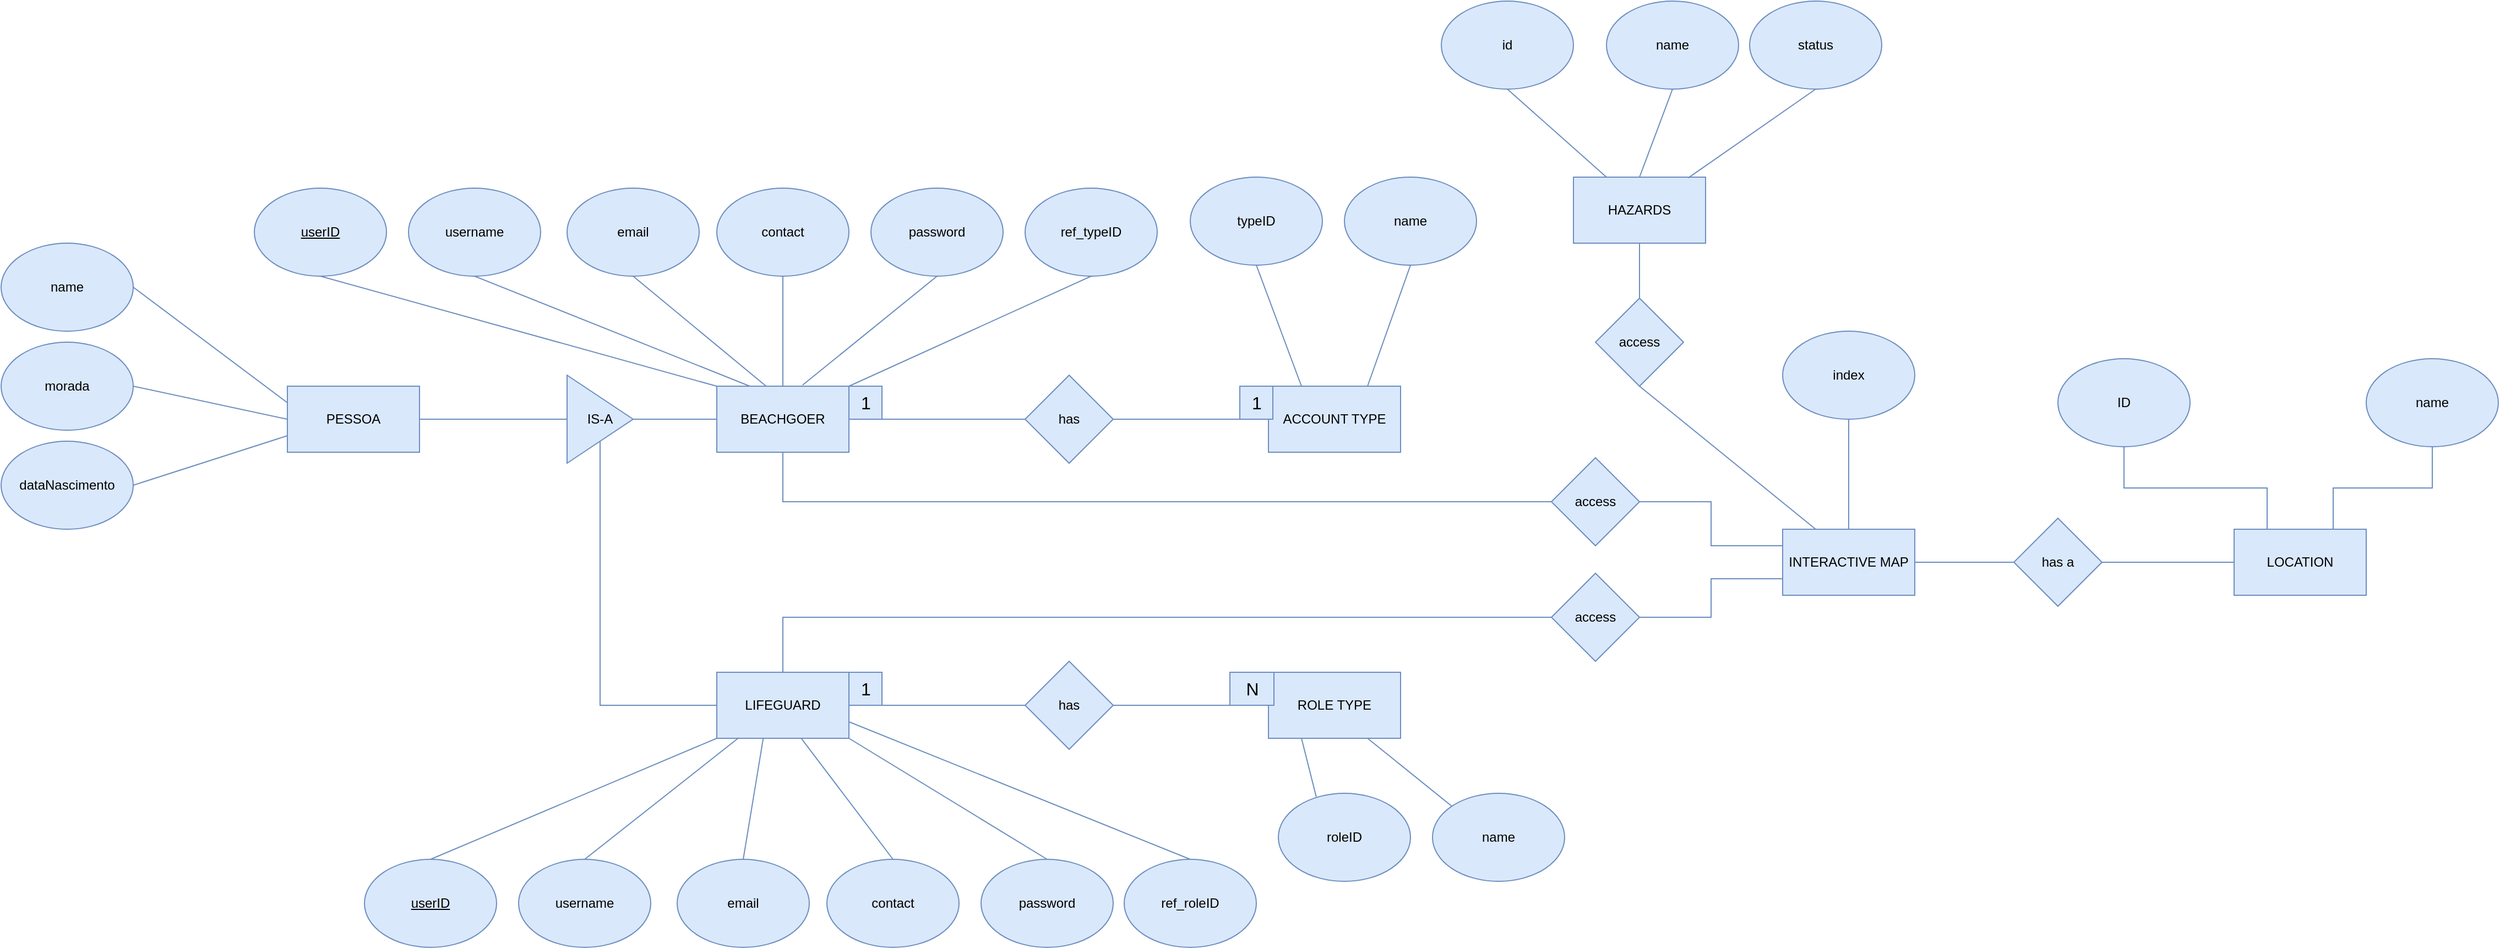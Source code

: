 <mxfile version="25.0.3">
  <diagram name="Página-1" id="4oQC25rM-l1QRuHKkP84">
    <mxGraphModel dx="5024" dy="2203" grid="1" gridSize="10" guides="1" tooltips="1" connect="1" arrows="1" fold="1" page="1" pageScale="1" pageWidth="827" pageHeight="1169" math="0" shadow="0">
      <root>
        <mxCell id="0" />
        <mxCell id="1" parent="0" />
        <mxCell id="TtnDu9fIb5i5GHP8JrFv-12" style="rounded=0;orthogonalLoop=1;jettySize=auto;html=1;exitX=0.5;exitY=1;exitDx=0;exitDy=0;entryX=0;entryY=0;entryDx=0;entryDy=0;endArrow=none;endFill=0;fillColor=#dae8fc;strokeColor=#6c8ebf;" edge="1" parent="1" source="TtnDu9fIb5i5GHP8JrFv-3" target="TtnDu9fIb5i5GHP8JrFv-4">
          <mxGeometry relative="1" as="geometry" />
        </mxCell>
        <mxCell id="TtnDu9fIb5i5GHP8JrFv-3" value="&lt;u&gt;userID&lt;/u&gt;" style="ellipse;whiteSpace=wrap;html=1;fillColor=#dae8fc;strokeColor=#6c8ebf;" vertex="1" parent="1">
          <mxGeometry x="-570" y="180" width="120" height="80" as="geometry" />
        </mxCell>
        <mxCell id="TtnDu9fIb5i5GHP8JrFv-46" style="edgeStyle=orthogonalEdgeStyle;rounded=0;orthogonalLoop=1;jettySize=auto;html=1;exitX=1;exitY=0.5;exitDx=0;exitDy=0;entryX=0;entryY=0.5;entryDx=0;entryDy=0;endArrow=none;endFill=0;fillColor=#dae8fc;strokeColor=#6c8ebf;" edge="1" parent="1" source="TtnDu9fIb5i5GHP8JrFv-4" target="TtnDu9fIb5i5GHP8JrFv-45">
          <mxGeometry relative="1" as="geometry" />
        </mxCell>
        <mxCell id="TtnDu9fIb5i5GHP8JrFv-90" style="edgeStyle=orthogonalEdgeStyle;rounded=0;orthogonalLoop=1;jettySize=auto;html=1;exitX=0.5;exitY=1;exitDx=0;exitDy=0;entryX=0;entryY=0.5;entryDx=0;entryDy=0;endArrow=none;endFill=0;fillColor=#dae8fc;strokeColor=#6c8ebf;" edge="1" parent="1" source="TtnDu9fIb5i5GHP8JrFv-4" target="TtnDu9fIb5i5GHP8JrFv-87">
          <mxGeometry relative="1" as="geometry" />
        </mxCell>
        <mxCell id="TtnDu9fIb5i5GHP8JrFv-4" value="BEACHGOER" style="rounded=0;whiteSpace=wrap;html=1;fillColor=#dae8fc;strokeColor=#6c8ebf;" vertex="1" parent="1">
          <mxGeometry x="-150" y="360" width="120" height="60" as="geometry" />
        </mxCell>
        <mxCell id="TtnDu9fIb5i5GHP8JrFv-14" style="rounded=0;orthogonalLoop=1;jettySize=auto;html=1;exitX=0.5;exitY=1;exitDx=0;exitDy=0;entryX=0.25;entryY=0;entryDx=0;entryDy=0;endArrow=none;endFill=0;fillColor=#dae8fc;strokeColor=#6c8ebf;" edge="1" parent="1" source="TtnDu9fIb5i5GHP8JrFv-6" target="TtnDu9fIb5i5GHP8JrFv-4">
          <mxGeometry relative="1" as="geometry" />
        </mxCell>
        <mxCell id="TtnDu9fIb5i5GHP8JrFv-6" value="username" style="ellipse;whiteSpace=wrap;html=1;fillColor=#dae8fc;strokeColor=#6c8ebf;" vertex="1" parent="1">
          <mxGeometry x="-430" y="180" width="120" height="80" as="geometry" />
        </mxCell>
        <mxCell id="TtnDu9fIb5i5GHP8JrFv-7" value="email" style="ellipse;whiteSpace=wrap;html=1;fillColor=#dae8fc;strokeColor=#6c8ebf;" vertex="1" parent="1">
          <mxGeometry x="-286" y="180" width="120" height="80" as="geometry" />
        </mxCell>
        <mxCell id="TtnDu9fIb5i5GHP8JrFv-16" style="rounded=0;orthogonalLoop=1;jettySize=auto;html=1;exitX=0.5;exitY=1;exitDx=0;exitDy=0;entryX=0.5;entryY=0;entryDx=0;entryDy=0;endArrow=none;endFill=0;fillColor=#dae8fc;strokeColor=#6c8ebf;" edge="1" parent="1" source="TtnDu9fIb5i5GHP8JrFv-8" target="TtnDu9fIb5i5GHP8JrFv-4">
          <mxGeometry relative="1" as="geometry" />
        </mxCell>
        <mxCell id="TtnDu9fIb5i5GHP8JrFv-8" value="contact" style="ellipse;whiteSpace=wrap;html=1;fillColor=#dae8fc;strokeColor=#6c8ebf;" vertex="1" parent="1">
          <mxGeometry x="-150" y="180" width="120" height="80" as="geometry" />
        </mxCell>
        <mxCell id="TtnDu9fIb5i5GHP8JrFv-9" value="password" style="ellipse;whiteSpace=wrap;html=1;fillColor=#dae8fc;strokeColor=#6c8ebf;" vertex="1" parent="1">
          <mxGeometry x="-10" y="180" width="120" height="80" as="geometry" />
        </mxCell>
        <mxCell id="TtnDu9fIb5i5GHP8JrFv-10" value="typeID" style="ellipse;whiteSpace=wrap;html=1;fillColor=#dae8fc;strokeColor=#6c8ebf;" vertex="1" parent="1">
          <mxGeometry x="280" y="170" width="120" height="80" as="geometry" />
        </mxCell>
        <mxCell id="TtnDu9fIb5i5GHP8JrFv-15" style="rounded=0;orthogonalLoop=1;jettySize=auto;html=1;exitX=0.5;exitY=1;exitDx=0;exitDy=0;entryX=0.376;entryY=0.005;entryDx=0;entryDy=0;entryPerimeter=0;endArrow=none;endFill=0;fillColor=#dae8fc;strokeColor=#6c8ebf;" edge="1" parent="1" source="TtnDu9fIb5i5GHP8JrFv-7" target="TtnDu9fIb5i5GHP8JrFv-4">
          <mxGeometry relative="1" as="geometry" />
        </mxCell>
        <mxCell id="TtnDu9fIb5i5GHP8JrFv-17" style="rounded=0;orthogonalLoop=1;jettySize=auto;html=1;exitX=0.5;exitY=1;exitDx=0;exitDy=0;entryX=0.649;entryY=-0.016;entryDx=0;entryDy=0;entryPerimeter=0;endArrow=none;endFill=0;fillColor=#dae8fc;strokeColor=#6c8ebf;" edge="1" parent="1" source="TtnDu9fIb5i5GHP8JrFv-9" target="TtnDu9fIb5i5GHP8JrFv-4">
          <mxGeometry relative="1" as="geometry" />
        </mxCell>
        <mxCell id="TtnDu9fIb5i5GHP8JrFv-35" style="edgeStyle=orthogonalEdgeStyle;rounded=0;orthogonalLoop=1;jettySize=auto;html=1;exitX=1;exitY=0.5;exitDx=0;exitDy=0;entryX=0;entryY=0.5;entryDx=0;entryDy=0;endArrow=none;endFill=0;fillColor=#dae8fc;strokeColor=#6c8ebf;" edge="1" parent="1" source="TtnDu9fIb5i5GHP8JrFv-28" target="TtnDu9fIb5i5GHP8JrFv-36">
          <mxGeometry relative="1" as="geometry">
            <mxPoint x="-225.0" y="400" as="targetPoint" />
          </mxGeometry>
        </mxCell>
        <mxCell id="TtnDu9fIb5i5GHP8JrFv-28" value="PESSOA" style="rounded=0;whiteSpace=wrap;html=1;fillColor=#dae8fc;strokeColor=#6c8ebf;" vertex="1" parent="1">
          <mxGeometry x="-540" y="360" width="120" height="60" as="geometry" />
        </mxCell>
        <mxCell id="TtnDu9fIb5i5GHP8JrFv-32" style="rounded=0;orthogonalLoop=1;jettySize=auto;html=1;exitX=1;exitY=0.5;exitDx=0;exitDy=0;entryX=0;entryY=0.25;entryDx=0;entryDy=0;endArrow=none;endFill=0;fillColor=#dae8fc;strokeColor=#6c8ebf;" edge="1" parent="1" source="TtnDu9fIb5i5GHP8JrFv-29" target="TtnDu9fIb5i5GHP8JrFv-28">
          <mxGeometry relative="1" as="geometry" />
        </mxCell>
        <mxCell id="TtnDu9fIb5i5GHP8JrFv-29" value="name" style="ellipse;whiteSpace=wrap;html=1;fillColor=#dae8fc;strokeColor=#6c8ebf;" vertex="1" parent="1">
          <mxGeometry x="-800" y="230" width="120" height="80" as="geometry" />
        </mxCell>
        <mxCell id="TtnDu9fIb5i5GHP8JrFv-33" style="rounded=0;orthogonalLoop=1;jettySize=auto;html=1;exitX=1;exitY=0.5;exitDx=0;exitDy=0;entryX=0;entryY=0.5;entryDx=0;entryDy=0;endArrow=none;endFill=0;fillColor=#dae8fc;strokeColor=#6c8ebf;" edge="1" parent="1" source="TtnDu9fIb5i5GHP8JrFv-30" target="TtnDu9fIb5i5GHP8JrFv-28">
          <mxGeometry relative="1" as="geometry" />
        </mxCell>
        <mxCell id="TtnDu9fIb5i5GHP8JrFv-30" value="morada" style="ellipse;whiteSpace=wrap;html=1;fillColor=#dae8fc;strokeColor=#6c8ebf;" vertex="1" parent="1">
          <mxGeometry x="-800" y="320" width="120" height="80" as="geometry" />
        </mxCell>
        <mxCell id="TtnDu9fIb5i5GHP8JrFv-34" style="rounded=0;orthogonalLoop=1;jettySize=auto;html=1;exitX=1;exitY=0.5;exitDx=0;exitDy=0;entryX=0;entryY=0.75;entryDx=0;entryDy=0;endArrow=none;endFill=0;fillColor=#dae8fc;strokeColor=#6c8ebf;" edge="1" parent="1" source="TtnDu9fIb5i5GHP8JrFv-31" target="TtnDu9fIb5i5GHP8JrFv-28">
          <mxGeometry relative="1" as="geometry" />
        </mxCell>
        <mxCell id="TtnDu9fIb5i5GHP8JrFv-31" value="dataNascimento" style="ellipse;whiteSpace=wrap;html=1;fillColor=#dae8fc;strokeColor=#6c8ebf;" vertex="1" parent="1">
          <mxGeometry x="-800" y="410" width="120" height="80" as="geometry" />
        </mxCell>
        <mxCell id="TtnDu9fIb5i5GHP8JrFv-38" style="edgeStyle=orthogonalEdgeStyle;rounded=0;orthogonalLoop=1;jettySize=auto;html=1;exitX=1;exitY=0.5;exitDx=0;exitDy=0;entryX=0;entryY=0.5;entryDx=0;entryDy=0;endArrow=none;endFill=0;fillColor=#dae8fc;strokeColor=#6c8ebf;" edge="1" parent="1" source="TtnDu9fIb5i5GHP8JrFv-36" target="TtnDu9fIb5i5GHP8JrFv-4">
          <mxGeometry relative="1" as="geometry" />
        </mxCell>
        <mxCell id="TtnDu9fIb5i5GHP8JrFv-55" style="edgeStyle=orthogonalEdgeStyle;rounded=0;orthogonalLoop=1;jettySize=auto;html=1;exitX=0.5;exitY=1;exitDx=0;exitDy=0;entryX=0;entryY=0.5;entryDx=0;entryDy=0;endArrow=none;endFill=0;fillColor=#dae8fc;strokeColor=#6c8ebf;" edge="1" parent="1" source="TtnDu9fIb5i5GHP8JrFv-36" target="TtnDu9fIb5i5GHP8JrFv-54">
          <mxGeometry relative="1" as="geometry">
            <Array as="points">
              <mxPoint x="-256" y="650" />
            </Array>
          </mxGeometry>
        </mxCell>
        <mxCell id="TtnDu9fIb5i5GHP8JrFv-36" value="IS-A" style="triangle;whiteSpace=wrap;html=1;fillColor=#dae8fc;strokeColor=#6c8ebf;" vertex="1" parent="1">
          <mxGeometry x="-286" y="350" width="60" height="80" as="geometry" />
        </mxCell>
        <mxCell id="TtnDu9fIb5i5GHP8JrFv-47" style="edgeStyle=orthogonalEdgeStyle;rounded=0;orthogonalLoop=1;jettySize=auto;html=1;exitX=0;exitY=0.5;exitDx=0;exitDy=0;entryX=1;entryY=0.5;entryDx=0;entryDy=0;endArrow=none;endFill=0;fillColor=#dae8fc;strokeColor=#6c8ebf;" edge="1" parent="1" source="TtnDu9fIb5i5GHP8JrFv-39" target="TtnDu9fIb5i5GHP8JrFv-45">
          <mxGeometry relative="1" as="geometry" />
        </mxCell>
        <mxCell id="TtnDu9fIb5i5GHP8JrFv-39" value="ACCOUNT TYPE" style="rounded=0;whiteSpace=wrap;html=1;fillColor=#dae8fc;strokeColor=#6c8ebf;" vertex="1" parent="1">
          <mxGeometry x="351" y="360" width="120" height="60" as="geometry" />
        </mxCell>
        <mxCell id="TtnDu9fIb5i5GHP8JrFv-41" value="name" style="ellipse;whiteSpace=wrap;html=1;fillColor=#dae8fc;strokeColor=#6c8ebf;" vertex="1" parent="1">
          <mxGeometry x="420" y="170" width="120" height="80" as="geometry" />
        </mxCell>
        <mxCell id="TtnDu9fIb5i5GHP8JrFv-42" style="rounded=0;orthogonalLoop=1;jettySize=auto;html=1;exitX=0.5;exitY=1;exitDx=0;exitDy=0;entryX=0.75;entryY=0;entryDx=0;entryDy=0;endArrow=none;endFill=0;fillColor=#dae8fc;strokeColor=#6c8ebf;" edge="1" parent="1" source="TtnDu9fIb5i5GHP8JrFv-41" target="TtnDu9fIb5i5GHP8JrFv-39">
          <mxGeometry relative="1" as="geometry">
            <mxPoint x="543" y="251" as="sourcePoint" />
            <mxPoint x="361" y="350" as="targetPoint" />
          </mxGeometry>
        </mxCell>
        <mxCell id="TtnDu9fIb5i5GHP8JrFv-44" style="rounded=0;orthogonalLoop=1;jettySize=auto;html=1;exitX=0.5;exitY=1;exitDx=0;exitDy=0;entryX=0.25;entryY=0;entryDx=0;entryDy=0;endArrow=none;endFill=0;fillColor=#dae8fc;strokeColor=#6c8ebf;" edge="1" parent="1" source="TtnDu9fIb5i5GHP8JrFv-10" target="TtnDu9fIb5i5GHP8JrFv-39">
          <mxGeometry relative="1" as="geometry">
            <mxPoint x="561" y="270" as="sourcePoint" />
            <mxPoint x="461" y="380" as="targetPoint" />
          </mxGeometry>
        </mxCell>
        <mxCell id="TtnDu9fIb5i5GHP8JrFv-45" value="has" style="rhombus;whiteSpace=wrap;html=1;fillColor=#dae8fc;strokeColor=#6c8ebf;" vertex="1" parent="1">
          <mxGeometry x="130" y="350" width="80" height="80" as="geometry" />
        </mxCell>
        <mxCell id="TtnDu9fIb5i5GHP8JrFv-78" style="edgeStyle=orthogonalEdgeStyle;rounded=0;orthogonalLoop=1;jettySize=auto;html=1;exitX=1;exitY=0.5;exitDx=0;exitDy=0;entryX=0;entryY=0.5;entryDx=0;entryDy=0;endArrow=none;endFill=0;fillColor=#dae8fc;strokeColor=#6c8ebf;" edge="1" parent="1" source="TtnDu9fIb5i5GHP8JrFv-54" target="TtnDu9fIb5i5GHP8JrFv-77">
          <mxGeometry relative="1" as="geometry" />
        </mxCell>
        <mxCell id="TtnDu9fIb5i5GHP8JrFv-92" style="edgeStyle=orthogonalEdgeStyle;rounded=0;orthogonalLoop=1;jettySize=auto;html=1;exitX=0.5;exitY=0;exitDx=0;exitDy=0;entryX=0;entryY=0.5;entryDx=0;entryDy=0;endArrow=none;endFill=0;fillColor=#dae8fc;strokeColor=#6c8ebf;" edge="1" parent="1" source="TtnDu9fIb5i5GHP8JrFv-54" target="TtnDu9fIb5i5GHP8JrFv-91">
          <mxGeometry relative="1" as="geometry" />
        </mxCell>
        <mxCell id="TtnDu9fIb5i5GHP8JrFv-54" value="LIFEGUARD" style="rounded=0;whiteSpace=wrap;html=1;fillColor=#dae8fc;strokeColor=#6c8ebf;" vertex="1" parent="1">
          <mxGeometry x="-150" y="620" width="120" height="60" as="geometry" />
        </mxCell>
        <mxCell id="TtnDu9fIb5i5GHP8JrFv-56" value="&lt;u&gt;userID&lt;/u&gt;" style="ellipse;whiteSpace=wrap;html=1;fillColor=#dae8fc;strokeColor=#6c8ebf;" vertex="1" parent="1">
          <mxGeometry x="-470" y="790" width="120" height="80" as="geometry" />
        </mxCell>
        <mxCell id="TtnDu9fIb5i5GHP8JrFv-57" value="username" style="ellipse;whiteSpace=wrap;html=1;fillColor=#dae8fc;strokeColor=#6c8ebf;" vertex="1" parent="1">
          <mxGeometry x="-330" y="790" width="120" height="80" as="geometry" />
        </mxCell>
        <mxCell id="TtnDu9fIb5i5GHP8JrFv-58" value="email" style="ellipse;whiteSpace=wrap;html=1;fillColor=#dae8fc;strokeColor=#6c8ebf;" vertex="1" parent="1">
          <mxGeometry x="-186" y="790" width="120" height="80" as="geometry" />
        </mxCell>
        <mxCell id="TtnDu9fIb5i5GHP8JrFv-59" value="contact" style="ellipse;whiteSpace=wrap;html=1;fillColor=#dae8fc;strokeColor=#6c8ebf;" vertex="1" parent="1">
          <mxGeometry x="-50" y="790" width="120" height="80" as="geometry" />
        </mxCell>
        <mxCell id="TtnDu9fIb5i5GHP8JrFv-60" value="password" style="ellipse;whiteSpace=wrap;html=1;fillColor=#dae8fc;strokeColor=#6c8ebf;" vertex="1" parent="1">
          <mxGeometry x="90" y="790" width="120" height="80" as="geometry" />
        </mxCell>
        <mxCell id="TtnDu9fIb5i5GHP8JrFv-62" style="rounded=0;orthogonalLoop=1;jettySize=auto;html=1;entryX=0;entryY=1;entryDx=0;entryDy=0;endArrow=none;endFill=0;exitX=0.5;exitY=0;exitDx=0;exitDy=0;fillColor=#dae8fc;strokeColor=#6c8ebf;" edge="1" parent="1" source="TtnDu9fIb5i5GHP8JrFv-56" target="TtnDu9fIb5i5GHP8JrFv-54">
          <mxGeometry relative="1" as="geometry">
            <mxPoint x="-420" y="760" as="sourcePoint" />
            <mxPoint x="-140" y="510" as="targetPoint" />
          </mxGeometry>
        </mxCell>
        <mxCell id="TtnDu9fIb5i5GHP8JrFv-63" style="rounded=0;orthogonalLoop=1;jettySize=auto;html=1;exitX=0.5;exitY=0;exitDx=0;exitDy=0;entryX=0.166;entryY=0.992;entryDx=0;entryDy=0;endArrow=none;endFill=0;entryPerimeter=0;fillColor=#dae8fc;strokeColor=#6c8ebf;" edge="1" parent="1" source="TtnDu9fIb5i5GHP8JrFv-57" target="TtnDu9fIb5i5GHP8JrFv-54">
          <mxGeometry relative="1" as="geometry">
            <mxPoint x="-440" y="410" as="sourcePoint" />
            <mxPoint x="-140" y="510" as="targetPoint" />
          </mxGeometry>
        </mxCell>
        <mxCell id="TtnDu9fIb5i5GHP8JrFv-64" style="rounded=0;orthogonalLoop=1;jettySize=auto;html=1;exitX=0.5;exitY=0;exitDx=0;exitDy=0;entryX=0.352;entryY=0.992;entryDx=0;entryDy=0;endArrow=none;endFill=0;entryPerimeter=0;fillColor=#dae8fc;strokeColor=#6c8ebf;" edge="1" parent="1" source="TtnDu9fIb5i5GHP8JrFv-58" target="TtnDu9fIb5i5GHP8JrFv-54">
          <mxGeometry relative="1" as="geometry">
            <mxPoint x="-430" y="420" as="sourcePoint" />
            <mxPoint x="-130" y="520" as="targetPoint" />
          </mxGeometry>
        </mxCell>
        <mxCell id="TtnDu9fIb5i5GHP8JrFv-65" style="rounded=0;orthogonalLoop=1;jettySize=auto;html=1;exitX=0.5;exitY=0;exitDx=0;exitDy=0;entryX=0.637;entryY=0.995;entryDx=0;entryDy=0;endArrow=none;endFill=0;entryPerimeter=0;fillColor=#dae8fc;strokeColor=#6c8ebf;" edge="1" parent="1" source="TtnDu9fIb5i5GHP8JrFv-59" target="TtnDu9fIb5i5GHP8JrFv-54">
          <mxGeometry relative="1" as="geometry">
            <mxPoint x="-116" y="800" as="sourcePoint" />
            <mxPoint x="-98" y="690" as="targetPoint" />
          </mxGeometry>
        </mxCell>
        <mxCell id="TtnDu9fIb5i5GHP8JrFv-66" style="rounded=0;orthogonalLoop=1;jettySize=auto;html=1;exitX=0.5;exitY=0;exitDx=0;exitDy=0;entryX=1;entryY=1;entryDx=0;entryDy=0;endArrow=none;endFill=0;fillColor=#dae8fc;strokeColor=#6c8ebf;" edge="1" parent="1" source="TtnDu9fIb5i5GHP8JrFv-60" target="TtnDu9fIb5i5GHP8JrFv-54">
          <mxGeometry relative="1" as="geometry">
            <mxPoint x="-106" y="810" as="sourcePoint" />
            <mxPoint x="-88" y="700" as="targetPoint" />
          </mxGeometry>
        </mxCell>
        <mxCell id="TtnDu9fIb5i5GHP8JrFv-68" value="ref_typeID" style="ellipse;whiteSpace=wrap;html=1;fillColor=#dae8fc;strokeColor=#6c8ebf;" vertex="1" parent="1">
          <mxGeometry x="130" y="180" width="120" height="80" as="geometry" />
        </mxCell>
        <mxCell id="TtnDu9fIb5i5GHP8JrFv-69" style="rounded=0;orthogonalLoop=1;jettySize=auto;html=1;exitX=0.5;exitY=1;exitDx=0;exitDy=0;entryX=1;entryY=0;entryDx=0;entryDy=0;endArrow=none;endFill=0;fillColor=#dae8fc;strokeColor=#6c8ebf;" edge="1" parent="1" source="TtnDu9fIb5i5GHP8JrFv-68" target="TtnDu9fIb5i5GHP8JrFv-4">
          <mxGeometry relative="1" as="geometry">
            <mxPoint x="60" y="270" as="sourcePoint" />
            <mxPoint x="-62" y="369" as="targetPoint" />
          </mxGeometry>
        </mxCell>
        <mxCell id="TtnDu9fIb5i5GHP8JrFv-70" value="ref_roleID" style="ellipse;whiteSpace=wrap;html=1;fillColor=#dae8fc;strokeColor=#6c8ebf;" vertex="1" parent="1">
          <mxGeometry x="220" y="790" width="120" height="80" as="geometry" />
        </mxCell>
        <mxCell id="TtnDu9fIb5i5GHP8JrFv-72" style="rounded=0;orthogonalLoop=1;jettySize=auto;html=1;exitX=0.5;exitY=0;exitDx=0;exitDy=0;entryX=1;entryY=0.75;entryDx=0;entryDy=0;endArrow=none;endFill=0;fillColor=#dae8fc;strokeColor=#6c8ebf;" edge="1" parent="1" source="TtnDu9fIb5i5GHP8JrFv-70" target="TtnDu9fIb5i5GHP8JrFv-54">
          <mxGeometry relative="1" as="geometry">
            <mxPoint x="160" y="800" as="sourcePoint" />
            <mxPoint x="-20" y="690" as="targetPoint" />
          </mxGeometry>
        </mxCell>
        <mxCell id="TtnDu9fIb5i5GHP8JrFv-75" value="&lt;font style=&quot;font-size: 16px;&quot;&gt;1&lt;/font&gt;" style="text;html=1;align=center;verticalAlign=middle;resizable=0;points=[];autosize=1;strokeColor=#6c8ebf;fillColor=#dae8fc;" vertex="1" parent="1">
          <mxGeometry x="-30" y="360" width="30" height="30" as="geometry" />
        </mxCell>
        <mxCell id="TtnDu9fIb5i5GHP8JrFv-76" value="&lt;span style=&quot;font-size: 16px;&quot;&gt;1&lt;/span&gt;" style="text;html=1;align=center;verticalAlign=middle;resizable=0;points=[];autosize=1;strokeColor=#6c8ebf;fillColor=#dae8fc;" vertex="1" parent="1">
          <mxGeometry x="325" y="360" width="30" height="30" as="geometry" />
        </mxCell>
        <mxCell id="TtnDu9fIb5i5GHP8JrFv-84" style="edgeStyle=orthogonalEdgeStyle;rounded=0;orthogonalLoop=1;jettySize=auto;html=1;exitX=1;exitY=0.5;exitDx=0;exitDy=0;entryX=0;entryY=0.5;entryDx=0;entryDy=0;endArrow=none;endFill=0;fillColor=#dae8fc;strokeColor=#6c8ebf;" edge="1" parent="1" source="TtnDu9fIb5i5GHP8JrFv-77" target="TtnDu9fIb5i5GHP8JrFv-79">
          <mxGeometry relative="1" as="geometry" />
        </mxCell>
        <mxCell id="TtnDu9fIb5i5GHP8JrFv-77" value="has" style="rhombus;whiteSpace=wrap;html=1;fillColor=#dae8fc;strokeColor=#6c8ebf;" vertex="1" parent="1">
          <mxGeometry x="130" y="610" width="80" height="80" as="geometry" />
        </mxCell>
        <mxCell id="TtnDu9fIb5i5GHP8JrFv-79" value="ROLE TYPE" style="rounded=0;whiteSpace=wrap;html=1;fillColor=#dae8fc;strokeColor=#6c8ebf;" vertex="1" parent="1">
          <mxGeometry x="351" y="620" width="120" height="60" as="geometry" />
        </mxCell>
        <mxCell id="TtnDu9fIb5i5GHP8JrFv-80" value="roleID" style="ellipse;whiteSpace=wrap;html=1;fillColor=#dae8fc;strokeColor=#6c8ebf;" vertex="1" parent="1">
          <mxGeometry x="360" y="730" width="120" height="80" as="geometry" />
        </mxCell>
        <mxCell id="TtnDu9fIb5i5GHP8JrFv-81" value="name" style="ellipse;whiteSpace=wrap;html=1;fillColor=#dae8fc;strokeColor=#6c8ebf;" vertex="1" parent="1">
          <mxGeometry x="500" y="730" width="120" height="80" as="geometry" />
        </mxCell>
        <mxCell id="TtnDu9fIb5i5GHP8JrFv-82" style="rounded=0;orthogonalLoop=1;jettySize=auto;html=1;exitX=0;exitY=0;exitDx=0;exitDy=0;entryX=0.75;entryY=1;entryDx=0;entryDy=0;endArrow=none;endFill=0;fillColor=#dae8fc;strokeColor=#6c8ebf;" edge="1" parent="1" source="TtnDu9fIb5i5GHP8JrFv-81" target="TtnDu9fIb5i5GHP8JrFv-79">
          <mxGeometry relative="1" as="geometry">
            <mxPoint x="623" y="811" as="sourcePoint" />
            <mxPoint x="521" y="920" as="targetPoint" />
          </mxGeometry>
        </mxCell>
        <mxCell id="TtnDu9fIb5i5GHP8JrFv-83" style="rounded=0;orthogonalLoop=1;jettySize=auto;html=1;exitX=0.287;exitY=0.041;exitDx=0;exitDy=0;entryX=0.25;entryY=1;entryDx=0;entryDy=0;endArrow=none;endFill=0;exitPerimeter=0;fillColor=#dae8fc;strokeColor=#6c8ebf;" edge="1" parent="1" source="TtnDu9fIb5i5GHP8JrFv-80" target="TtnDu9fIb5i5GHP8JrFv-79">
          <mxGeometry relative="1" as="geometry">
            <mxPoint x="641" y="830" as="sourcePoint" />
            <mxPoint x="461" y="920" as="targetPoint" />
          </mxGeometry>
        </mxCell>
        <mxCell id="TtnDu9fIb5i5GHP8JrFv-85" value="&lt;font style=&quot;font-size: 16px;&quot;&gt;1&lt;/font&gt;" style="text;html=1;align=center;verticalAlign=middle;resizable=0;points=[];autosize=1;strokeColor=#6c8ebf;fillColor=#dae8fc;" vertex="1" parent="1">
          <mxGeometry x="-30" y="620" width="30" height="30" as="geometry" />
        </mxCell>
        <mxCell id="TtnDu9fIb5i5GHP8JrFv-86" value="&lt;span style=&quot;font-size: 16px;&quot;&gt;N&lt;/span&gt;" style="text;html=1;align=center;verticalAlign=middle;resizable=0;points=[];autosize=1;strokeColor=#6c8ebf;fillColor=#dae8fc;" vertex="1" parent="1">
          <mxGeometry x="316" y="620" width="40" height="30" as="geometry" />
        </mxCell>
        <mxCell id="TtnDu9fIb5i5GHP8JrFv-95" style="edgeStyle=orthogonalEdgeStyle;rounded=0;orthogonalLoop=1;jettySize=auto;html=1;exitX=1;exitY=0.5;exitDx=0;exitDy=0;entryX=0;entryY=0.25;entryDx=0;entryDy=0;endArrow=none;endFill=0;fillColor=#dae8fc;strokeColor=#6c8ebf;" edge="1" parent="1" source="TtnDu9fIb5i5GHP8JrFv-87" target="TtnDu9fIb5i5GHP8JrFv-93">
          <mxGeometry relative="1" as="geometry" />
        </mxCell>
        <mxCell id="TtnDu9fIb5i5GHP8JrFv-87" value="access" style="rhombus;whiteSpace=wrap;html=1;fillColor=#dae8fc;strokeColor=#6c8ebf;" vertex="1" parent="1">
          <mxGeometry x="608" y="425" width="80" height="80" as="geometry" />
        </mxCell>
        <mxCell id="TtnDu9fIb5i5GHP8JrFv-94" style="edgeStyle=orthogonalEdgeStyle;rounded=0;orthogonalLoop=1;jettySize=auto;html=1;exitX=1;exitY=0.5;exitDx=0;exitDy=0;entryX=0;entryY=0.75;entryDx=0;entryDy=0;endArrow=none;endFill=0;fillColor=#dae8fc;strokeColor=#6c8ebf;" edge="1" parent="1" source="TtnDu9fIb5i5GHP8JrFv-91" target="TtnDu9fIb5i5GHP8JrFv-93">
          <mxGeometry relative="1" as="geometry" />
        </mxCell>
        <mxCell id="TtnDu9fIb5i5GHP8JrFv-91" value="access" style="rhombus;whiteSpace=wrap;html=1;fillColor=#dae8fc;strokeColor=#6c8ebf;" vertex="1" parent="1">
          <mxGeometry x="608" y="530" width="80" height="80" as="geometry" />
        </mxCell>
        <mxCell id="TtnDu9fIb5i5GHP8JrFv-107" style="edgeStyle=orthogonalEdgeStyle;rounded=0;orthogonalLoop=1;jettySize=auto;html=1;exitX=1;exitY=0.5;exitDx=0;exitDy=0;entryX=0;entryY=0.5;entryDx=0;entryDy=0;endArrow=none;endFill=0;fillColor=#dae8fc;strokeColor=#6c8ebf;" edge="1" parent="1" source="TtnDu9fIb5i5GHP8JrFv-93" target="TtnDu9fIb5i5GHP8JrFv-105">
          <mxGeometry relative="1" as="geometry" />
        </mxCell>
        <mxCell id="TtnDu9fIb5i5GHP8JrFv-93" value="INTERACTIVE MAP" style="rounded=0;whiteSpace=wrap;html=1;fillColor=#dae8fc;strokeColor=#6c8ebf;" vertex="1" parent="1">
          <mxGeometry x="818" y="490" width="120" height="60" as="geometry" />
        </mxCell>
        <mxCell id="TtnDu9fIb5i5GHP8JrFv-103" style="edgeStyle=orthogonalEdgeStyle;rounded=0;orthogonalLoop=1;jettySize=auto;html=1;exitX=0.5;exitY=1;exitDx=0;exitDy=0;entryX=0.25;entryY=0;entryDx=0;entryDy=0;endArrow=none;endFill=0;fillColor=#dae8fc;strokeColor=#6c8ebf;" edge="1" parent="1" source="TtnDu9fIb5i5GHP8JrFv-96" target="TtnDu9fIb5i5GHP8JrFv-101">
          <mxGeometry relative="1" as="geometry" />
        </mxCell>
        <mxCell id="TtnDu9fIb5i5GHP8JrFv-96" value="ID" style="ellipse;whiteSpace=wrap;html=1;fillColor=#dae8fc;strokeColor=#6c8ebf;" vertex="1" parent="1">
          <mxGeometry x="1068" y="335" width="120" height="80" as="geometry" />
        </mxCell>
        <mxCell id="TtnDu9fIb5i5GHP8JrFv-102" style="edgeStyle=orthogonalEdgeStyle;rounded=0;orthogonalLoop=1;jettySize=auto;html=1;exitX=0.5;exitY=1;exitDx=0;exitDy=0;entryX=0.5;entryY=0;entryDx=0;entryDy=0;endArrow=none;endFill=0;fillColor=#dae8fc;strokeColor=#6c8ebf;" edge="1" parent="1" source="TtnDu9fIb5i5GHP8JrFv-97" target="TtnDu9fIb5i5GHP8JrFv-93">
          <mxGeometry relative="1" as="geometry" />
        </mxCell>
        <mxCell id="TtnDu9fIb5i5GHP8JrFv-97" value="index" style="ellipse;whiteSpace=wrap;html=1;fillColor=#dae8fc;strokeColor=#6c8ebf;" vertex="1" parent="1">
          <mxGeometry x="818" y="310" width="120" height="80" as="geometry" />
        </mxCell>
        <mxCell id="TtnDu9fIb5i5GHP8JrFv-104" style="edgeStyle=orthogonalEdgeStyle;rounded=0;orthogonalLoop=1;jettySize=auto;html=1;exitX=0.5;exitY=1;exitDx=0;exitDy=0;entryX=0.75;entryY=0;entryDx=0;entryDy=0;endArrow=none;endFill=0;fillColor=#dae8fc;strokeColor=#6c8ebf;" edge="1" parent="1" source="TtnDu9fIb5i5GHP8JrFv-98" target="TtnDu9fIb5i5GHP8JrFv-101">
          <mxGeometry relative="1" as="geometry" />
        </mxCell>
        <mxCell id="TtnDu9fIb5i5GHP8JrFv-98" value="name" style="ellipse;whiteSpace=wrap;html=1;fillColor=#dae8fc;strokeColor=#6c8ebf;" vertex="1" parent="1">
          <mxGeometry x="1348" y="335" width="120" height="80" as="geometry" />
        </mxCell>
        <mxCell id="TtnDu9fIb5i5GHP8JrFv-115" style="rounded=0;orthogonalLoop=1;jettySize=auto;html=1;exitX=0.5;exitY=1;exitDx=0;exitDy=0;entryX=0.5;entryY=0;entryDx=0;entryDy=0;startArrow=none;startFill=0;endArrow=none;endFill=0;fillColor=#dae8fc;strokeColor=#6c8ebf;" edge="1" parent="1" source="TtnDu9fIb5i5GHP8JrFv-99" target="TtnDu9fIb5i5GHP8JrFv-109">
          <mxGeometry relative="1" as="geometry" />
        </mxCell>
        <mxCell id="TtnDu9fIb5i5GHP8JrFv-99" value="name" style="ellipse;whiteSpace=wrap;html=1;fillColor=#dae8fc;strokeColor=#6c8ebf;" vertex="1" parent="1">
          <mxGeometry x="658" y="10" width="120" height="80" as="geometry" />
        </mxCell>
        <mxCell id="TtnDu9fIb5i5GHP8JrFv-101" value="LOCATION" style="rounded=0;whiteSpace=wrap;html=1;fillColor=#dae8fc;strokeColor=#6c8ebf;" vertex="1" parent="1">
          <mxGeometry x="1228" y="490" width="120" height="60" as="geometry" />
        </mxCell>
        <mxCell id="TtnDu9fIb5i5GHP8JrFv-106" style="edgeStyle=orthogonalEdgeStyle;rounded=0;orthogonalLoop=1;jettySize=auto;html=1;exitX=1;exitY=0.5;exitDx=0;exitDy=0;entryX=0;entryY=0.5;entryDx=0;entryDy=0;endArrow=none;endFill=0;fillColor=#dae8fc;strokeColor=#6c8ebf;" edge="1" parent="1" source="TtnDu9fIb5i5GHP8JrFv-105" target="TtnDu9fIb5i5GHP8JrFv-101">
          <mxGeometry relative="1" as="geometry" />
        </mxCell>
        <mxCell id="TtnDu9fIb5i5GHP8JrFv-105" value="has a" style="rhombus;whiteSpace=wrap;html=1;fillColor=#dae8fc;strokeColor=#6c8ebf;" vertex="1" parent="1">
          <mxGeometry x="1028" y="480" width="80" height="80" as="geometry" />
        </mxCell>
        <mxCell id="TtnDu9fIb5i5GHP8JrFv-109" value="HAZARDS" style="rounded=0;whiteSpace=wrap;html=1;fillColor=#dae8fc;strokeColor=#6c8ebf;" vertex="1" parent="1">
          <mxGeometry x="628" y="170" width="120" height="60" as="geometry" />
        </mxCell>
        <mxCell id="TtnDu9fIb5i5GHP8JrFv-113" value="" style="edgeStyle=orthogonalEdgeStyle;rounded=0;orthogonalLoop=1;jettySize=auto;html=1;endArrow=none;endFill=0;fillColor=#dae8fc;strokeColor=#6c8ebf;" edge="1" parent="1" source="TtnDu9fIb5i5GHP8JrFv-110" target="TtnDu9fIb5i5GHP8JrFv-109">
          <mxGeometry relative="1" as="geometry" />
        </mxCell>
        <mxCell id="TtnDu9fIb5i5GHP8JrFv-117" style="rounded=0;orthogonalLoop=1;jettySize=auto;html=1;exitX=0.5;exitY=1;exitDx=0;exitDy=0;entryX=0.25;entryY=0;entryDx=0;entryDy=0;endArrow=none;endFill=0;fillColor=#dae8fc;strokeColor=#6c8ebf;" edge="1" parent="1" source="TtnDu9fIb5i5GHP8JrFv-110" target="TtnDu9fIb5i5GHP8JrFv-93">
          <mxGeometry relative="1" as="geometry" />
        </mxCell>
        <mxCell id="TtnDu9fIb5i5GHP8JrFv-110" value="access" style="rhombus;whiteSpace=wrap;html=1;fillColor=#dae8fc;strokeColor=#6c8ebf;" vertex="1" parent="1">
          <mxGeometry x="648" y="280" width="80" height="80" as="geometry" />
        </mxCell>
        <mxCell id="TtnDu9fIb5i5GHP8JrFv-114" style="rounded=0;orthogonalLoop=1;jettySize=auto;html=1;exitX=0.5;exitY=1;exitDx=0;exitDy=0;entryX=0.25;entryY=0;entryDx=0;entryDy=0;startArrow=none;startFill=0;endArrow=none;endFill=0;fillColor=#dae8fc;strokeColor=#6c8ebf;" edge="1" parent="1" source="TtnDu9fIb5i5GHP8JrFv-111" target="TtnDu9fIb5i5GHP8JrFv-109">
          <mxGeometry relative="1" as="geometry" />
        </mxCell>
        <mxCell id="TtnDu9fIb5i5GHP8JrFv-111" value="id" style="ellipse;whiteSpace=wrap;html=1;fillColor=#dae8fc;strokeColor=#6c8ebf;" vertex="1" parent="1">
          <mxGeometry x="508" y="10" width="120" height="80" as="geometry" />
        </mxCell>
        <mxCell id="TtnDu9fIb5i5GHP8JrFv-112" value="status" style="ellipse;whiteSpace=wrap;html=1;fillColor=#dae8fc;strokeColor=#6c8ebf;" vertex="1" parent="1">
          <mxGeometry x="788" y="10" width="120" height="80" as="geometry" />
        </mxCell>
        <mxCell id="TtnDu9fIb5i5GHP8JrFv-116" style="rounded=0;orthogonalLoop=1;jettySize=auto;html=1;exitX=0.5;exitY=1;exitDx=0;exitDy=0;entryX=0.869;entryY=0.012;entryDx=0;entryDy=0;entryPerimeter=0;startArrow=none;startFill=0;endArrow=none;endFill=0;fillColor=#dae8fc;strokeColor=#6c8ebf;" edge="1" parent="1" source="TtnDu9fIb5i5GHP8JrFv-112" target="TtnDu9fIb5i5GHP8JrFv-109">
          <mxGeometry relative="1" as="geometry" />
        </mxCell>
      </root>
    </mxGraphModel>
  </diagram>
</mxfile>
